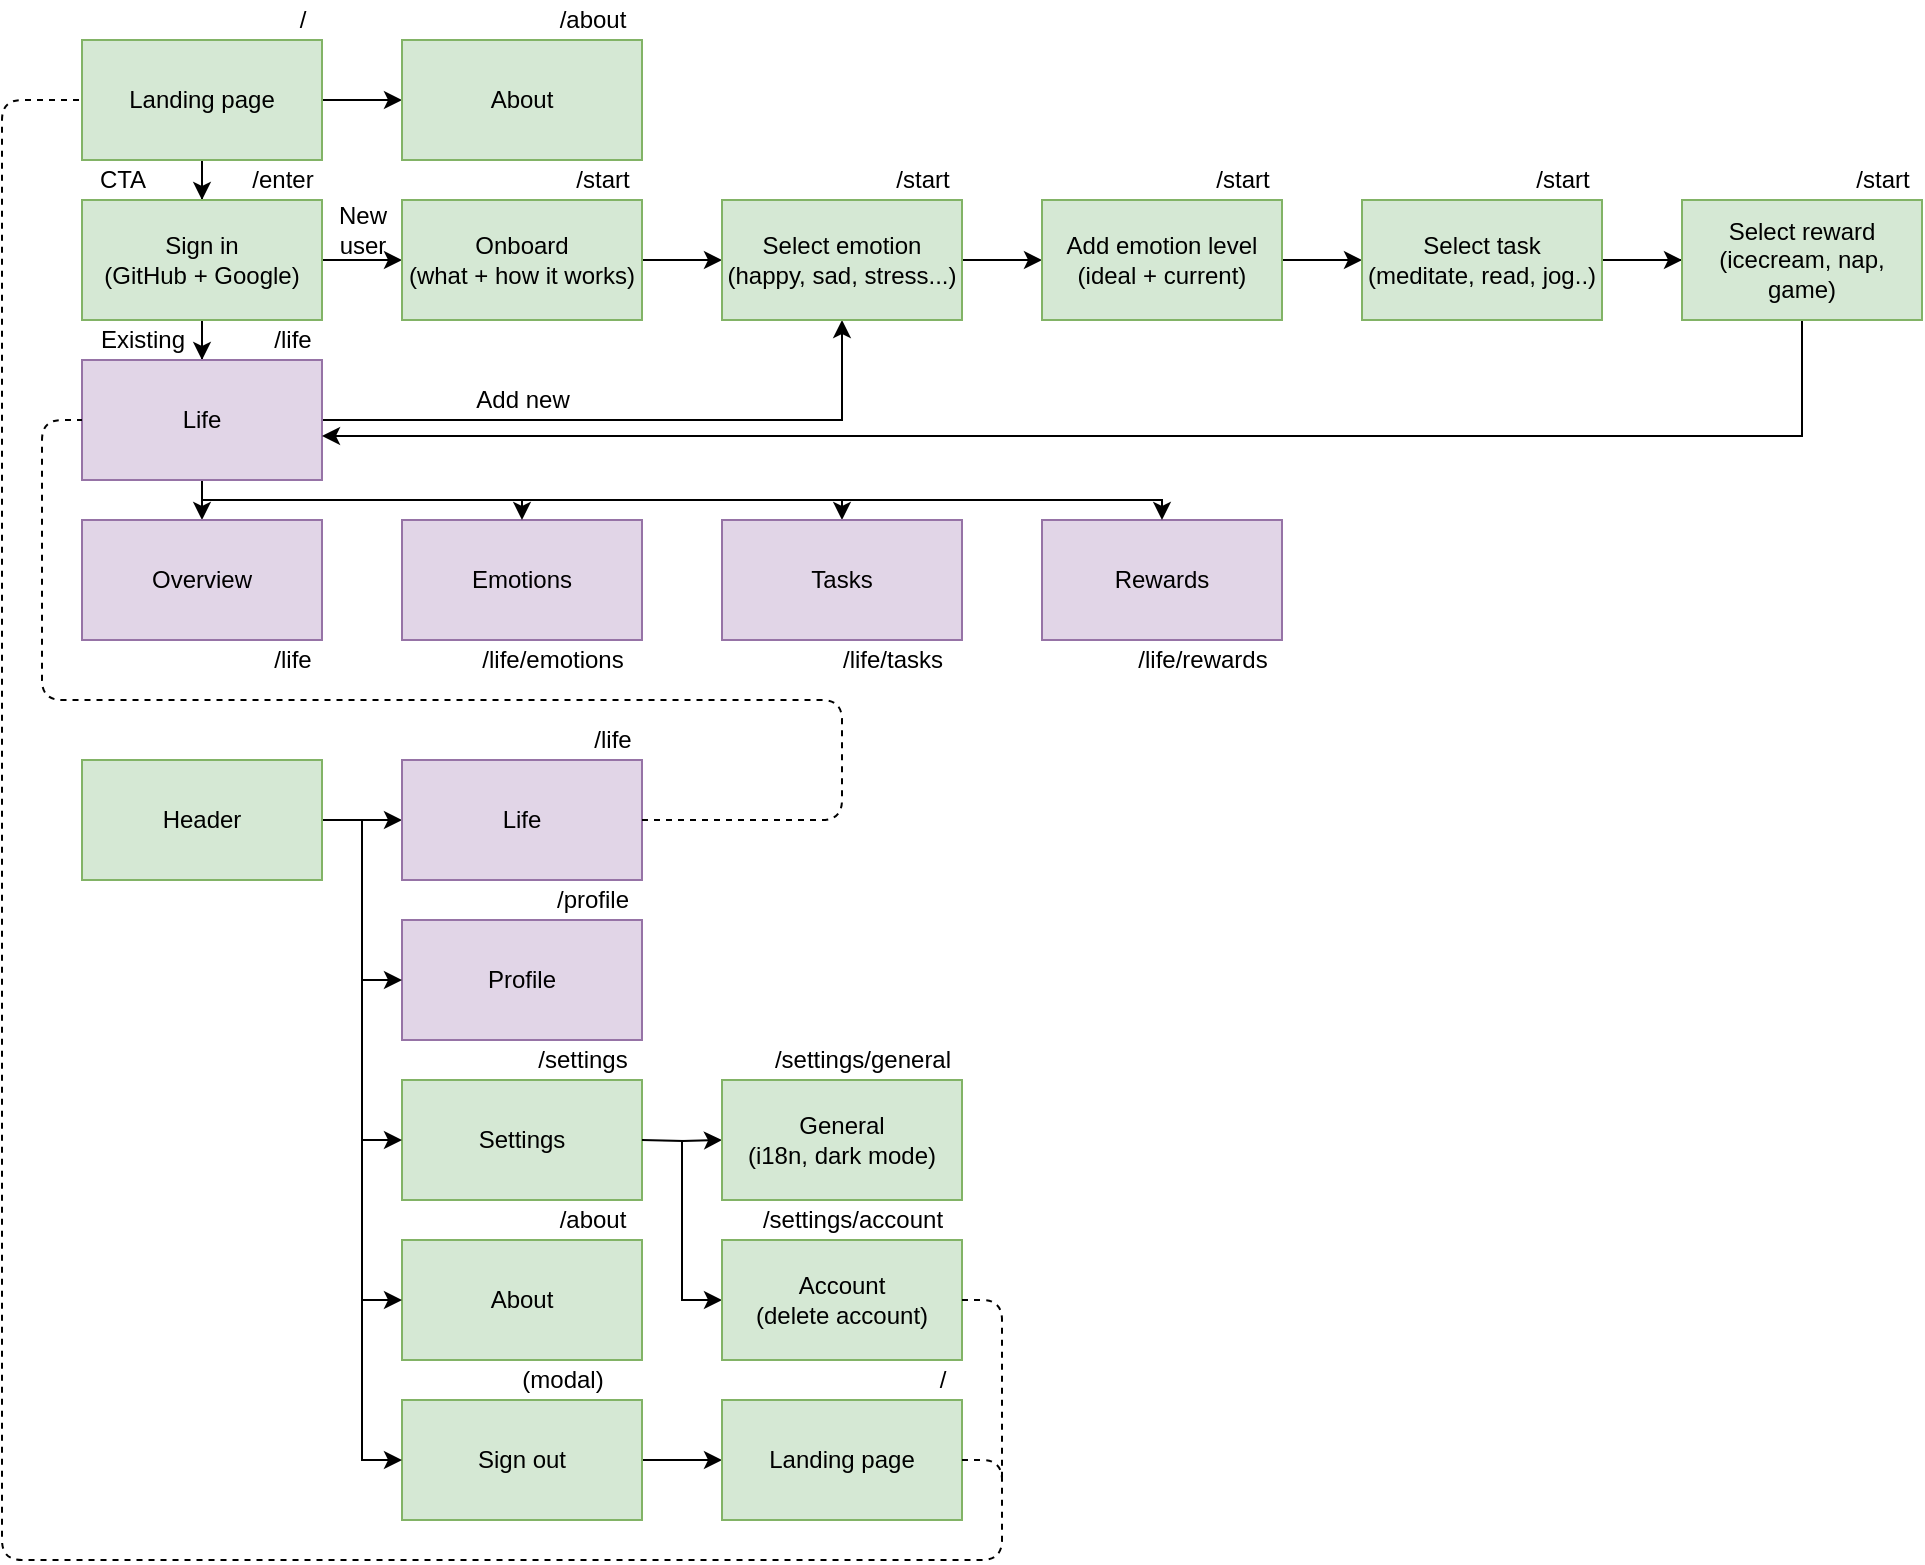 <mxfile version="13.6.6" type="device"><diagram id="hJo8sQ85PtxI74Eq7MML" name="Page-1"><mxGraphModel dx="782" dy="447" grid="1" gridSize="10" guides="1" tooltips="1" connect="1" arrows="1" fold="1" page="0" pageScale="1" pageWidth="1100" pageHeight="850" background="none" math="0" shadow="0"><root><mxCell id="0"/><mxCell id="1" parent="0"/><mxCell id="Pqy75GslyoauEr8yH3ze-2" style="edgeStyle=orthogonalEdgeStyle;rounded=0;orthogonalLoop=1;jettySize=auto;html=1;" parent="1" source="Pqy75GslyoauEr8yH3ze-1" target="Pqy75GslyoauEr8yH3ze-3" edge="1"><mxGeometry relative="1" as="geometry"><mxPoint x="220" y="80" as="targetPoint"/></mxGeometry></mxCell><mxCell id="Pqy75GslyoauEr8yH3ze-4" style="edgeStyle=orthogonalEdgeStyle;rounded=0;orthogonalLoop=1;jettySize=auto;html=1;" parent="1" source="Pqy75GslyoauEr8yH3ze-1" target="Pqy75GslyoauEr8yH3ze-5" edge="1"><mxGeometry relative="1" as="geometry"><mxPoint x="120" y="130" as="targetPoint"/></mxGeometry></mxCell><mxCell id="Pqy75GslyoauEr8yH3ze-1" value="Landing page" style="rounded=0;whiteSpace=wrap;html=1;fillColor=#d5e8d4;strokeColor=#82b366;" parent="1" vertex="1"><mxGeometry x="60" y="50" width="120" height="60" as="geometry"/></mxCell><mxCell id="Pqy75GslyoauEr8yH3ze-3" value="About" style="rounded=0;whiteSpace=wrap;html=1;fillColor=#d5e8d4;strokeColor=#82b366;" parent="1" vertex="1"><mxGeometry x="220" y="50" width="120" height="60" as="geometry"/></mxCell><mxCell id="Pqy75GslyoauEr8yH3ze-6" style="edgeStyle=orthogonalEdgeStyle;rounded=0;orthogonalLoop=1;jettySize=auto;html=1;" parent="1" source="Pqy75GslyoauEr8yH3ze-5" target="Pqy75GslyoauEr8yH3ze-7" edge="1"><mxGeometry relative="1" as="geometry"><mxPoint x="220" y="160" as="targetPoint"/></mxGeometry></mxCell><mxCell id="Pqy75GslyoauEr8yH3ze-9" style="edgeStyle=orthogonalEdgeStyle;rounded=0;orthogonalLoop=1;jettySize=auto;html=1;" parent="1" source="Pqy75GslyoauEr8yH3ze-5" target="Pqy75GslyoauEr8yH3ze-10" edge="1"><mxGeometry relative="1" as="geometry"><mxPoint x="120" y="210" as="targetPoint"/></mxGeometry></mxCell><mxCell id="Pqy75GslyoauEr8yH3ze-5" value="Sign in&lt;br&gt;(GitHub + Google)" style="rounded=0;whiteSpace=wrap;html=1;fillColor=#d5e8d4;strokeColor=#82b366;" parent="1" vertex="1"><mxGeometry x="60" y="130" width="120" height="60" as="geometry"/></mxCell><mxCell id="Pqy75GslyoauEr8yH3ze-15" style="edgeStyle=orthogonalEdgeStyle;rounded=0;orthogonalLoop=1;jettySize=auto;html=1;" parent="1" source="Pqy75GslyoauEr8yH3ze-7" target="Pqy75GslyoauEr8yH3ze-16" edge="1"><mxGeometry relative="1" as="geometry"><mxPoint x="380" y="160" as="targetPoint"/></mxGeometry></mxCell><mxCell id="Pqy75GslyoauEr8yH3ze-7" value="Onboard&lt;br&gt;(what + how it works)" style="rounded=0;whiteSpace=wrap;html=1;fillColor=#d5e8d4;strokeColor=#82b366;" parent="1" vertex="1"><mxGeometry x="220" y="130" width="120" height="60" as="geometry"/></mxCell><mxCell id="Pqy75GslyoauEr8yH3ze-8" value="New&lt;br&gt;user" style="text;html=1;align=center;verticalAlign=middle;resizable=0;points=[];autosize=1;" parent="1" vertex="1"><mxGeometry x="180" y="130" width="40" height="30" as="geometry"/></mxCell><mxCell id="Pqy75GslyoauEr8yH3ze-26" style="edgeStyle=orthogonalEdgeStyle;rounded=0;orthogonalLoop=1;jettySize=auto;html=1;entryX=0.5;entryY=1;entryDx=0;entryDy=0;" parent="1" source="Pqy75GslyoauEr8yH3ze-10" target="Pqy75GslyoauEr8yH3ze-16" edge="1"><mxGeometry relative="1" as="geometry"/></mxCell><mxCell id="Pqy75GslyoauEr8yH3ze-30" style="edgeStyle=orthogonalEdgeStyle;rounded=0;orthogonalLoop=1;jettySize=auto;html=1;" parent="1" source="Pqy75GslyoauEr8yH3ze-10" edge="1"><mxGeometry relative="1" as="geometry"><mxPoint x="120" y="290" as="targetPoint"/></mxGeometry></mxCell><mxCell id="Pqy75GslyoauEr8yH3ze-10" value="Life" style="rounded=0;whiteSpace=wrap;html=1;fillColor=#e1d5e7;strokeColor=#9673a6;" parent="1" vertex="1"><mxGeometry x="60" y="210" width="120" height="60" as="geometry"/></mxCell><mxCell id="Pqy75GslyoauEr8yH3ze-14" value="Existing" style="text;html=1;align=center;verticalAlign=middle;resizable=0;points=[];autosize=1;" parent="1" vertex="1"><mxGeometry x="60" y="190" width="60" height="20" as="geometry"/></mxCell><mxCell id="Pqy75GslyoauEr8yH3ze-17" style="edgeStyle=orthogonalEdgeStyle;rounded=0;orthogonalLoop=1;jettySize=auto;html=1;" parent="1" source="Pqy75GslyoauEr8yH3ze-16" edge="1"><mxGeometry relative="1" as="geometry"><mxPoint x="540" y="160" as="targetPoint"/></mxGeometry></mxCell><mxCell id="Pqy75GslyoauEr8yH3ze-16" value="Select emotion&lt;br&gt;(happy, sad, stress...)" style="rounded=0;whiteSpace=wrap;html=1;fillColor=#d5e8d4;strokeColor=#82b366;" parent="1" vertex="1"><mxGeometry x="380" y="130" width="120" height="60" as="geometry"/></mxCell><mxCell id="Pqy75GslyoauEr8yH3ze-19" style="edgeStyle=orthogonalEdgeStyle;rounded=0;orthogonalLoop=1;jettySize=auto;html=1;" parent="1" source="Pqy75GslyoauEr8yH3ze-18" target="Pqy75GslyoauEr8yH3ze-20" edge="1"><mxGeometry relative="1" as="geometry"><mxPoint x="700" y="160" as="targetPoint"/></mxGeometry></mxCell><mxCell id="Pqy75GslyoauEr8yH3ze-18" value="Add emotion level&lt;br&gt;(ideal + current)" style="rounded=0;whiteSpace=wrap;html=1;fillColor=#d5e8d4;strokeColor=#82b366;" parent="1" vertex="1"><mxGeometry x="540" y="130" width="120" height="60" as="geometry"/></mxCell><mxCell id="Pqy75GslyoauEr8yH3ze-22" style="edgeStyle=orthogonalEdgeStyle;rounded=0;orthogonalLoop=1;jettySize=auto;html=1;" parent="1" source="Pqy75GslyoauEr8yH3ze-20" target="Pqy75GslyoauEr8yH3ze-10" edge="1"><mxGeometry relative="1" as="geometry"><mxPoint x="210" y="280" as="targetPoint"/><Array as="points"><mxPoint x="920" y="160"/><mxPoint x="920" y="248"/></Array></mxGeometry></mxCell><mxCell id="Pqy75GslyoauEr8yH3ze-27" style="edgeStyle=orthogonalEdgeStyle;rounded=0;orthogonalLoop=1;jettySize=auto;html=1;" parent="1" source="Pqy75GslyoauEr8yH3ze-20" target="Pqy75GslyoauEr8yH3ze-28" edge="1"><mxGeometry relative="1" as="geometry"><mxPoint x="860" y="160" as="targetPoint"/></mxGeometry></mxCell><mxCell id="Pqy75GslyoauEr8yH3ze-20" value="Select task&lt;br&gt;(meditate, read, jog..)" style="rounded=0;whiteSpace=wrap;html=1;fillColor=#d5e8d4;strokeColor=#82b366;" parent="1" vertex="1"><mxGeometry x="700" y="130" width="120" height="60" as="geometry"/></mxCell><mxCell id="Pqy75GslyoauEr8yH3ze-28" value="Select reward&lt;br&gt;(icecream, nap, game)" style="rounded=0;whiteSpace=wrap;html=1;fillColor=#d5e8d4;strokeColor=#82b366;" parent="1" vertex="1"><mxGeometry x="860" y="130" width="120" height="60" as="geometry"/></mxCell><mxCell id="Pqy75GslyoauEr8yH3ze-29" value="Add new" style="text;html=1;align=center;verticalAlign=middle;resizable=0;points=[];autosize=1;" parent="1" vertex="1"><mxGeometry x="250" y="220" width="60" height="20" as="geometry"/></mxCell><mxCell id="Pqy75GslyoauEr8yH3ze-31" value="Emotions" style="rounded=0;whiteSpace=wrap;html=1;fillColor=#e1d5e7;strokeColor=#9673a6;" parent="1" vertex="1"><mxGeometry x="220" y="290" width="120" height="60" as="geometry"/></mxCell><mxCell id="Pqy75GslyoauEr8yH3ze-32" style="edgeStyle=orthogonalEdgeStyle;rounded=0;orthogonalLoop=1;jettySize=auto;html=1;" parent="1" edge="1"><mxGeometry relative="1" as="geometry"><mxPoint x="440" y="290" as="targetPoint"/><mxPoint x="120" y="280" as="sourcePoint"/><Array as="points"><mxPoint x="310" y="280"/><mxPoint x="440" y="280"/></Array></mxGeometry></mxCell><mxCell id="Pqy75GslyoauEr8yH3ze-33" value="Tasks" style="rounded=0;whiteSpace=wrap;html=1;fillColor=#e1d5e7;strokeColor=#9673a6;" parent="1" vertex="1"><mxGeometry x="380" y="290" width="120" height="60" as="geometry"/></mxCell><mxCell id="Pqy75GslyoauEr8yH3ze-34" value="Rewards" style="rounded=0;whiteSpace=wrap;html=1;fillColor=#e1d5e7;strokeColor=#9673a6;" parent="1" vertex="1"><mxGeometry x="540" y="290" width="120" height="60" as="geometry"/></mxCell><mxCell id="Pqy75GslyoauEr8yH3ze-37" style="edgeStyle=orthogonalEdgeStyle;rounded=0;orthogonalLoop=1;jettySize=auto;html=1;" parent="1" edge="1"><mxGeometry relative="1" as="geometry"><mxPoint x="600" y="290" as="targetPoint"/><mxPoint x="440" y="280" as="sourcePoint"/><Array as="points"><mxPoint x="470" y="280"/><mxPoint x="600" y="280"/></Array></mxGeometry></mxCell><mxCell id="Pqy75GslyoauEr8yH3ze-38" value="Overview" style="rounded=0;whiteSpace=wrap;html=1;fillColor=#e1d5e7;strokeColor=#9673a6;" parent="1" vertex="1"><mxGeometry x="60" y="290" width="120" height="60" as="geometry"/></mxCell><mxCell id="Pqy75GslyoauEr8yH3ze-39" style="edgeStyle=orthogonalEdgeStyle;rounded=0;orthogonalLoop=1;jettySize=auto;html=1;" parent="1" edge="1"><mxGeometry relative="1" as="geometry"><mxPoint x="280" y="290" as="targetPoint"/><mxPoint x="120" y="280" as="sourcePoint"/><Array as="points"><mxPoint x="150" y="280"/><mxPoint x="280" y="280"/></Array></mxGeometry></mxCell><mxCell id="Pqy75GslyoauEr8yH3ze-40" value="CTA" style="text;html=1;align=center;verticalAlign=middle;resizable=0;points=[];autosize=1;" parent="1" vertex="1"><mxGeometry x="60" y="110" width="40" height="20" as="geometry"/></mxCell><mxCell id="rGz5_O_149vJJdyVbKpf-3" style="edgeStyle=orthogonalEdgeStyle;rounded=0;orthogonalLoop=1;jettySize=auto;html=1;entryX=0;entryY=0.5;entryDx=0;entryDy=0;" parent="1" source="rGz5_O_149vJJdyVbKpf-1" target="rGz5_O_149vJJdyVbKpf-2" edge="1"><mxGeometry relative="1" as="geometry"><mxPoint x="210" y="440" as="targetPoint"/></mxGeometry></mxCell><mxCell id="rGz5_O_149vJJdyVbKpf-1" value="Header" style="rounded=0;whiteSpace=wrap;html=1;fillColor=#d5e8d4;strokeColor=#82b366;" parent="1" vertex="1"><mxGeometry x="60" y="410" width="120" height="60" as="geometry"/></mxCell><mxCell id="rGz5_O_149vJJdyVbKpf-2" value="Life" style="rounded=0;whiteSpace=wrap;html=1;fillColor=#e1d5e7;strokeColor=#9673a6;" parent="1" vertex="1"><mxGeometry x="220" y="410" width="120" height="60" as="geometry"/></mxCell><mxCell id="rGz5_O_149vJJdyVbKpf-4" value="Profile" style="rounded=0;whiteSpace=wrap;html=1;fillColor=#e1d5e7;strokeColor=#9673a6;" parent="1" vertex="1"><mxGeometry x="220" y="490" width="120" height="60" as="geometry"/></mxCell><mxCell id="rGz5_O_149vJJdyVbKpf-8" style="edgeStyle=orthogonalEdgeStyle;rounded=0;orthogonalLoop=1;jettySize=auto;html=1;entryX=0;entryY=0.5;entryDx=0;entryDy=0;" parent="1" target="rGz5_O_149vJJdyVbKpf-4" edge="1"><mxGeometry relative="1" as="geometry"><mxPoint x="230" y="450" as="targetPoint"/><mxPoint x="200" y="440" as="sourcePoint"/><Array as="points"><mxPoint x="200" y="450"/><mxPoint x="200" y="520"/></Array></mxGeometry></mxCell><mxCell id="rGz5_O_149vJJdyVbKpf-10" value="Settings" style="rounded=0;whiteSpace=wrap;html=1;fillColor=#d5e8d4;strokeColor=#82b366;" parent="1" vertex="1"><mxGeometry x="220" y="570" width="120" height="60" as="geometry"/></mxCell><mxCell id="rGz5_O_149vJJdyVbKpf-11" style="edgeStyle=orthogonalEdgeStyle;rounded=0;orthogonalLoop=1;jettySize=auto;html=1;entryX=0;entryY=0.5;entryDx=0;entryDy=0;" parent="1" target="rGz5_O_149vJJdyVbKpf-10" edge="1"><mxGeometry relative="1" as="geometry"><mxPoint x="230" y="530" as="targetPoint"/><mxPoint x="200" y="520" as="sourcePoint"/><Array as="points"><mxPoint x="200" y="530"/><mxPoint x="200" y="600"/></Array></mxGeometry></mxCell><mxCell id="rGz5_O_149vJJdyVbKpf-12" value="About&lt;span style=&quot;color: rgba(0 , 0 , 0 , 0) ; font-family: monospace ; font-size: 0px&quot;&gt;%3CmxGraphModel%3E%3Croot%3E%3CmxCell%20id%3D%220%22%2F%3E%3CmxCell%20id%3D%221%22%20parent%3D%220%22%2F%3E%3CmxCell%20id%3D%222%22%20value%3D%22Profile%22%20style%3D%22rounded%3D0%3BwhiteSpace%3Dwrap%3Bhtml%3D1%3BfillColor%3D%23fff2cc%3BstrokeColor%3D%23d6b656%3B%22%20vertex%3D%221%22%20parent%3D%221%22%3E%3CmxGeometry%20x%3D%22220%22%20y%3D%22490%22%20width%3D%22120%22%20height%3D%2260%22%20as%3D%22geometry%22%2F%3E%3C%2FmxCell%3E%3CmxCell%20id%3D%223%22%20style%3D%22edgeStyle%3DorthogonalEdgeStyle%3Brounded%3D0%3BorthogonalLoop%3D1%3BjettySize%3Dauto%3Bhtml%3D1%3BentryX%3D0%3BentryY%3D0.5%3BentryDx%3D0%3BentryDy%3D0%3B%22%20edge%3D%221%22%20target%3D%222%22%20parent%3D%221%22%3E%3CmxGeometry%20relative%3D%221%22%20as%3D%22geometry%22%3E%3CmxPoint%20x%3D%22230%22%20y%3D%22450%22%20as%3D%22targetPoint%22%2F%3E%3CmxPoint%20x%3D%22200%22%20y%3D%22440%22%20as%3D%22sourcePoint%22%2F%3E%3CArray%20as%3D%22points%22%3E%3CmxPoint%20x%3D%22200%22%20y%3D%22450%22%2F%3E%3CmxPoint%20x%3D%22200%22%20y%3D%22520%22%2F%3E%3C%2FArray%3E%3C%2FmxGeometry%3E%3C%2FmxCell%3E%3C%2Froot%3E%3C%2FmxGraphModel%3E&lt;/span&gt;" style="rounded=0;whiteSpace=wrap;html=1;fillColor=#d5e8d4;strokeColor=#82b366;" parent="1" vertex="1"><mxGeometry x="220" y="650" width="120" height="60" as="geometry"/></mxCell><mxCell id="rGz5_O_149vJJdyVbKpf-13" style="edgeStyle=orthogonalEdgeStyle;rounded=0;orthogonalLoop=1;jettySize=auto;html=1;entryX=0;entryY=0.5;entryDx=0;entryDy=0;" parent="1" target="rGz5_O_149vJJdyVbKpf-12" edge="1"><mxGeometry relative="1" as="geometry"><mxPoint x="230" y="610" as="targetPoint"/><mxPoint x="200" y="600" as="sourcePoint"/><Array as="points"><mxPoint x="200" y="610"/><mxPoint x="200" y="680"/></Array></mxGeometry></mxCell><mxCell id="rGz5_O_149vJJdyVbKpf-17" value="" style="edgeStyle=orthogonalEdgeStyle;rounded=0;orthogonalLoop=1;jettySize=auto;html=1;" parent="1" source="rGz5_O_149vJJdyVbKpf-14" target="rGz5_O_149vJJdyVbKpf-16" edge="1"><mxGeometry relative="1" as="geometry"/></mxCell><mxCell id="rGz5_O_149vJJdyVbKpf-14" value="Sign out" style="rounded=0;whiteSpace=wrap;html=1;fillColor=#d5e8d4;strokeColor=#82b366;" parent="1" vertex="1"><mxGeometry x="220" y="730" width="120" height="60" as="geometry"/></mxCell><mxCell id="rGz5_O_149vJJdyVbKpf-15" style="edgeStyle=orthogonalEdgeStyle;rounded=0;orthogonalLoop=1;jettySize=auto;html=1;entryX=0;entryY=0.5;entryDx=0;entryDy=0;" parent="1" target="rGz5_O_149vJJdyVbKpf-14" edge="1"><mxGeometry relative="1" as="geometry"><mxPoint x="230" y="690" as="targetPoint"/><mxPoint x="200" y="680" as="sourcePoint"/><Array as="points"><mxPoint x="200" y="690"/><mxPoint x="200" y="760"/></Array></mxGeometry></mxCell><mxCell id="rGz5_O_149vJJdyVbKpf-16" value="Landing page" style="rounded=0;whiteSpace=wrap;html=1;fillColor=#d5e8d4;strokeColor=#82b366;" parent="1" vertex="1"><mxGeometry x="380" y="730" width="120" height="60" as="geometry"/></mxCell><mxCell id="rGz5_O_149vJJdyVbKpf-18" style="edgeStyle=orthogonalEdgeStyle;rounded=0;orthogonalLoop=1;jettySize=auto;html=1;entryX=0;entryY=0.5;entryDx=0;entryDy=0;" parent="1" edge="1"><mxGeometry relative="1" as="geometry"><mxPoint x="380" y="600" as="targetPoint"/><mxPoint x="340" y="600" as="sourcePoint"/></mxGeometry></mxCell><mxCell id="rGz5_O_149vJJdyVbKpf-19" style="edgeStyle=orthogonalEdgeStyle;rounded=0;orthogonalLoop=1;jettySize=auto;html=1;entryX=0;entryY=0.5;entryDx=0;entryDy=0;" parent="1" edge="1"><mxGeometry relative="1" as="geometry"><mxPoint x="380" y="680" as="targetPoint"/><mxPoint x="360" y="600" as="sourcePoint"/><Array as="points"><mxPoint x="360" y="610"/><mxPoint x="360" y="680"/></Array></mxGeometry></mxCell><mxCell id="rGz5_O_149vJJdyVbKpf-20" value="General&lt;br&gt;(i18n, dark mode)" style="rounded=0;whiteSpace=wrap;html=1;fillColor=#d5e8d4;strokeColor=#82b366;" parent="1" vertex="1"><mxGeometry x="380" y="570" width="120" height="60" as="geometry"/></mxCell><mxCell id="rGz5_O_149vJJdyVbKpf-21" value="Account&lt;br&gt;(delete account)" style="rounded=0;whiteSpace=wrap;html=1;fillColor=#d5e8d4;strokeColor=#82b366;" parent="1" vertex="1"><mxGeometry x="380" y="650" width="120" height="60" as="geometry"/></mxCell><mxCell id="rGz5_O_149vJJdyVbKpf-22" value="" style="endArrow=none;dashed=1;html=1;exitX=1;exitY=0.5;exitDx=0;exitDy=0;entryX=0;entryY=0.5;entryDx=0;entryDy=0;" parent="1" source="rGz5_O_149vJJdyVbKpf-2" target="Pqy75GslyoauEr8yH3ze-10" edge="1"><mxGeometry width="50" height="50" relative="1" as="geometry"><mxPoint x="550" y="440" as="sourcePoint"/><mxPoint x="40" y="240" as="targetPoint"/><Array as="points"><mxPoint x="440" y="440"/><mxPoint x="440" y="380"/><mxPoint x="40" y="380"/><mxPoint x="40" y="240"/></Array></mxGeometry></mxCell><mxCell id="rGz5_O_149vJJdyVbKpf-23" value="" style="endArrow=none;dashed=1;html=1;exitX=1;exitY=0.5;exitDx=0;exitDy=0;entryX=0;entryY=0.5;entryDx=0;entryDy=0;" parent="1" source="rGz5_O_149vJJdyVbKpf-16" target="Pqy75GslyoauEr8yH3ze-1" edge="1"><mxGeometry width="50" height="50" relative="1" as="geometry"><mxPoint x="540" y="520" as="sourcePoint"/><mxPoint x="590" y="470" as="targetPoint"/><Array as="points"><mxPoint x="520" y="760"/><mxPoint x="520" y="810"/><mxPoint x="20" y="810"/><mxPoint x="20" y="80"/></Array></mxGeometry></mxCell><mxCell id="mt2zCq0oKxKGfGUo7_SP-1" value="/" style="text;html=1;align=center;verticalAlign=middle;resizable=0;points=[];autosize=1;" parent="1" vertex="1"><mxGeometry x="160" y="30" width="20" height="20" as="geometry"/></mxCell><mxCell id="mt2zCq0oKxKGfGUo7_SP-2" value="/about" style="text;html=1;align=center;verticalAlign=middle;resizable=0;points=[];autosize=1;" parent="1" vertex="1"><mxGeometry x="290" y="30" width="50" height="20" as="geometry"/></mxCell><mxCell id="mt2zCq0oKxKGfGUo7_SP-3" value="/enter" style="text;html=1;align=center;verticalAlign=middle;resizable=0;points=[];autosize=1;" parent="1" vertex="1"><mxGeometry x="135" y="110" width="50" height="20" as="geometry"/></mxCell><mxCell id="mt2zCq0oKxKGfGUo7_SP-4" value="/start" style="text;html=1;align=center;verticalAlign=middle;resizable=0;points=[];autosize=1;" parent="1" vertex="1"><mxGeometry x="300" y="110" width="40" height="20" as="geometry"/></mxCell><mxCell id="mt2zCq0oKxKGfGUo7_SP-5" value="/start" style="text;html=1;align=center;verticalAlign=middle;resizable=0;points=[];autosize=1;" parent="1" vertex="1"><mxGeometry x="460" y="110" width="40" height="20" as="geometry"/></mxCell><mxCell id="mt2zCq0oKxKGfGUo7_SP-6" value="/start" style="text;html=1;align=center;verticalAlign=middle;resizable=0;points=[];autosize=1;" parent="1" vertex="1"><mxGeometry x="620" y="110" width="40" height="20" as="geometry"/></mxCell><mxCell id="mt2zCq0oKxKGfGUo7_SP-7" value="/start" style="text;html=1;align=center;verticalAlign=middle;resizable=0;points=[];autosize=1;" parent="1" vertex="1"><mxGeometry x="780" y="110" width="40" height="20" as="geometry"/></mxCell><mxCell id="mt2zCq0oKxKGfGUo7_SP-8" value="/start" style="text;html=1;align=center;verticalAlign=middle;resizable=0;points=[];autosize=1;" parent="1" vertex="1"><mxGeometry x="940" y="110" width="40" height="20" as="geometry"/></mxCell><mxCell id="mt2zCq0oKxKGfGUo7_SP-9" value="/life" style="text;html=1;align=center;verticalAlign=middle;resizable=0;points=[];autosize=1;" parent="1" vertex="1"><mxGeometry x="150" y="190" width="30" height="20" as="geometry"/></mxCell><mxCell id="mt2zCq0oKxKGfGUo7_SP-10" value="/life" style="text;html=1;align=center;verticalAlign=middle;resizable=0;points=[];autosize=1;" parent="1" vertex="1"><mxGeometry x="150" y="350" width="30" height="20" as="geometry"/></mxCell><mxCell id="mt2zCq0oKxKGfGUo7_SP-11" value="/life/emotions" style="text;html=1;align=center;verticalAlign=middle;resizable=0;points=[];autosize=1;" parent="1" vertex="1"><mxGeometry x="250" y="350" width="90" height="20" as="geometry"/></mxCell><mxCell id="mt2zCq0oKxKGfGUo7_SP-12" value="/life/tasks" style="text;html=1;align=center;verticalAlign=middle;resizable=0;points=[];autosize=1;" parent="1" vertex="1"><mxGeometry x="430" y="350" width="70" height="20" as="geometry"/></mxCell><mxCell id="mt2zCq0oKxKGfGUo7_SP-13" value="/life/rewards" style="text;html=1;align=center;verticalAlign=middle;resizable=0;points=[];autosize=1;" parent="1" vertex="1"><mxGeometry x="580" y="350" width="80" height="20" as="geometry"/></mxCell><mxCell id="mt2zCq0oKxKGfGUo7_SP-14" value="/life" style="text;html=1;align=center;verticalAlign=middle;resizable=0;points=[];autosize=1;" parent="1" vertex="1"><mxGeometry x="310" y="390" width="30" height="20" as="geometry"/></mxCell><mxCell id="mt2zCq0oKxKGfGUo7_SP-15" value="/profile" style="text;html=1;align=center;verticalAlign=middle;resizable=0;points=[];autosize=1;" parent="1" vertex="1"><mxGeometry x="290" y="470" width="50" height="20" as="geometry"/></mxCell><mxCell id="mt2zCq0oKxKGfGUo7_SP-16" value="/settings" style="text;html=1;align=center;verticalAlign=middle;resizable=0;points=[];autosize=1;" parent="1" vertex="1"><mxGeometry x="280" y="550" width="60" height="20" as="geometry"/></mxCell><mxCell id="mt2zCq0oKxKGfGUo7_SP-17" value="/about" style="text;html=1;align=center;verticalAlign=middle;resizable=0;points=[];autosize=1;" parent="1" vertex="1"><mxGeometry x="290" y="630" width="50" height="20" as="geometry"/></mxCell><mxCell id="mt2zCq0oKxKGfGUo7_SP-18" value="(modal)" style="text;html=1;align=center;verticalAlign=middle;resizable=0;points=[];autosize=1;" parent="1" vertex="1"><mxGeometry x="270" y="710" width="60" height="20" as="geometry"/></mxCell><mxCell id="mt2zCq0oKxKGfGUo7_SP-19" value="/settings/general" style="text;html=1;align=center;verticalAlign=middle;resizable=0;points=[];autosize=1;" parent="1" vertex="1"><mxGeometry x="400" y="550" width="100" height="20" as="geometry"/></mxCell><mxCell id="mt2zCq0oKxKGfGUo7_SP-20" value="/settings/account" style="text;html=1;align=center;verticalAlign=middle;resizable=0;points=[];autosize=1;" parent="1" vertex="1"><mxGeometry x="390" y="630" width="110" height="20" as="geometry"/></mxCell><mxCell id="mt2zCq0oKxKGfGUo7_SP-24" value="/" style="text;html=1;align=center;verticalAlign=middle;resizable=0;points=[];autosize=1;" parent="1" vertex="1"><mxGeometry x="480" y="710" width="20" height="20" as="geometry"/></mxCell><mxCell id="ZC-CI7ygaL79zG18Kw0I-2" value="" style="endArrow=none;dashed=1;html=1;exitX=1;exitY=0.5;exitDx=0;exitDy=0;" parent="1" source="rGz5_O_149vJJdyVbKpf-21" edge="1"><mxGeometry width="50" height="50" relative="1" as="geometry"><mxPoint x="570" y="700" as="sourcePoint"/><mxPoint x="520" y="770" as="targetPoint"/><Array as="points"><mxPoint x="520" y="680"/></Array></mxGeometry></mxCell></root></mxGraphModel></diagram></mxfile>